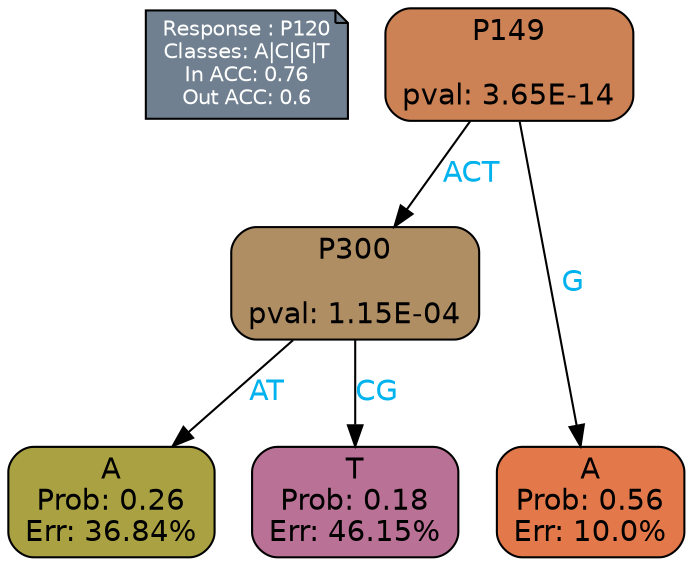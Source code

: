 digraph Tree {
node [shape=box, style="filled, rounded", color="black", fontname=helvetica] ;
graph [ranksep=equally, splines=polylines, bgcolor=transparent, dpi=600] ;
edge [fontname=helvetica] ;
LEGEND [label="Response : P120
Classes: A|C|G|T
In ACC: 0.76
Out ACC: 0.6
",shape=note,align=left,style=filled,fillcolor="slategray",fontcolor="white",fontsize=10];1 [label="P149

pval: 3.65E-14", fillcolor="#cc8255"] ;
2 [label="P300

pval: 1.15E-04", fillcolor="#b08e64"] ;
3 [label="A
Prob: 0.26
Err: 36.84%", fillcolor="#aaa242"] ;
4 [label="T
Prob: 0.18
Err: 46.15%", fillcolor="#b97195"] ;
5 [label="A
Prob: 0.56
Err: 10.0%", fillcolor="#e3794a"] ;
1 -> 2 [label="ACT",fontcolor=deepskyblue2] ;
1 -> 5 [label="G",fontcolor=deepskyblue2] ;
2 -> 3 [label="AT",fontcolor=deepskyblue2] ;
2 -> 4 [label="CG",fontcolor=deepskyblue2] ;
{rank = same; 3;4;5;}{rank = same; LEGEND;1;}}